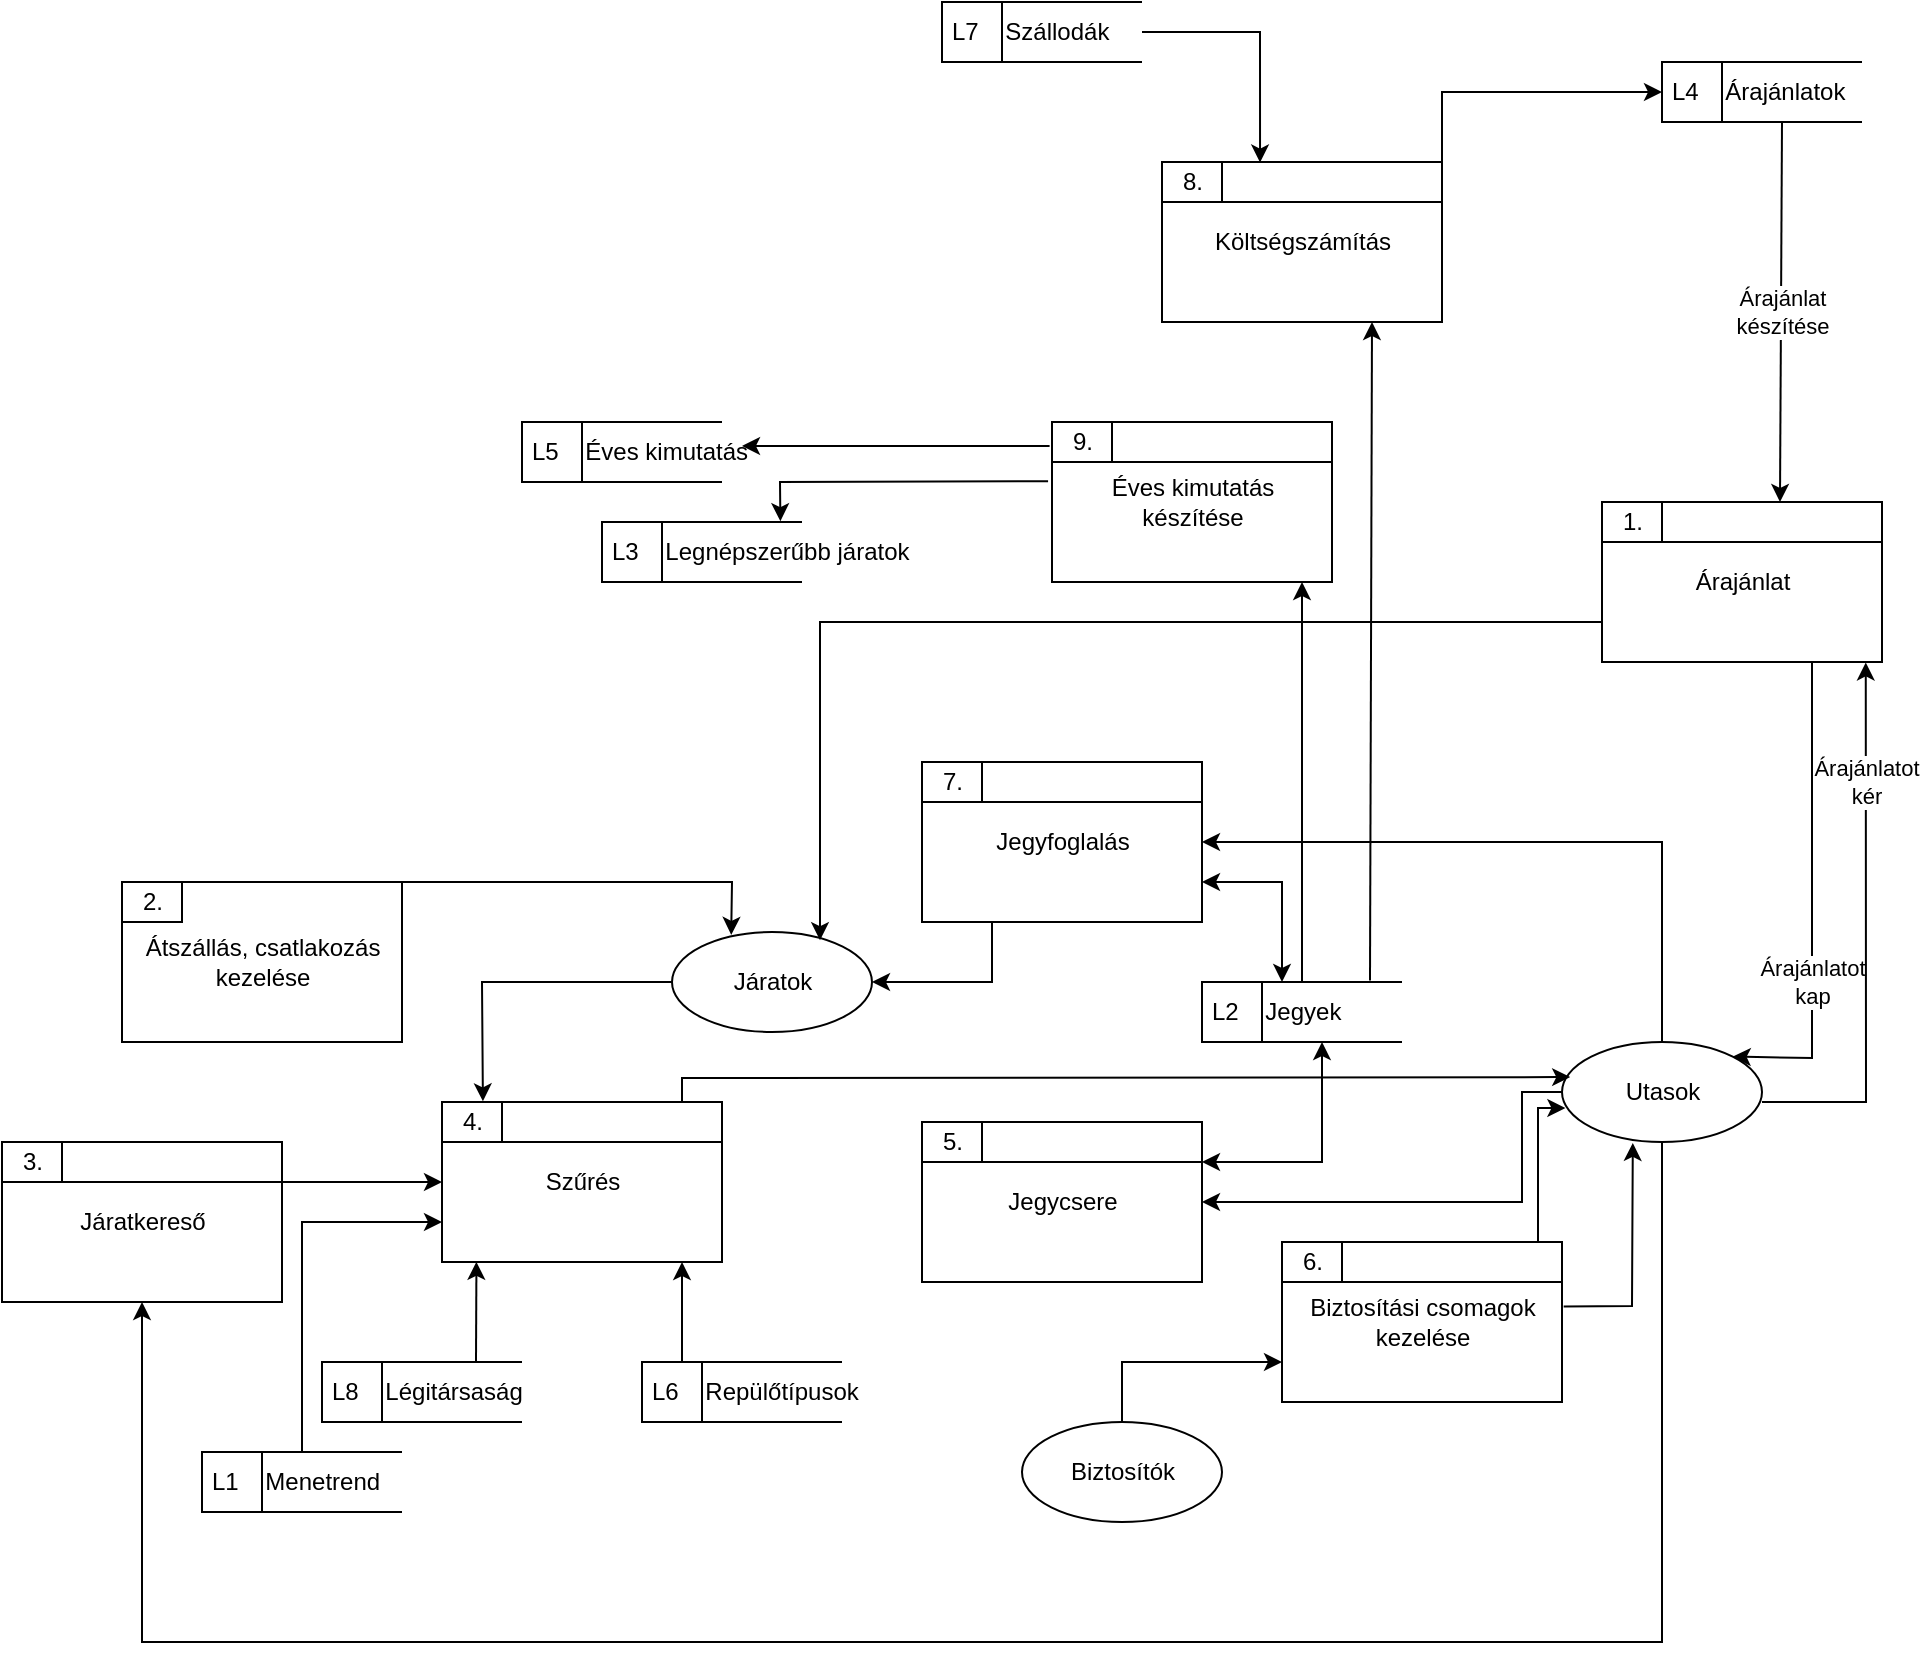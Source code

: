 <mxfile version="16.5.1" type="device"><diagram id="eq_LXVpaj4hJ-S999Isg" name="1 oldal"><mxGraphModel dx="1412" dy="1911" grid="1" gridSize="10" guides="1" tooltips="1" connect="1" arrows="1" fold="1" page="1" pageScale="1" pageWidth="850" pageHeight="1100" math="0" shadow="0"><root><mxCell id="0"/><mxCell id="1" parent="0"/><mxCell id="WV0hPoDVlpUfX9SHX1S3-1" value="" style="group" vertex="1" connectable="0" parent="1"><mxGeometry x="890" y="60" width="140" height="80" as="geometry"/></mxCell><mxCell id="WV0hPoDVlpUfX9SHX1S3-2" value="" style="html=1;dashed=0;whitespace=wrap;rounded=0;sketch=0;strokeColor=#000000;align=left;" vertex="1" parent="WV0hPoDVlpUfX9SHX1S3-1"><mxGeometry width="140" height="80" as="geometry"/></mxCell><mxCell id="WV0hPoDVlpUfX9SHX1S3-3" value="1." style="text;html=1;resizable=0;autosize=1;align=center;verticalAlign=middle;points=[];fillColor=none;rounded=0;sketch=0;strokeColor=#000000;" vertex="1" parent="WV0hPoDVlpUfX9SHX1S3-1"><mxGeometry width="30" height="20" as="geometry"/></mxCell><mxCell id="WV0hPoDVlpUfX9SHX1S3-4" value="Árajánlat" style="text;html=1;resizable=0;autosize=1;align=center;verticalAlign=middle;points=[];fillColor=none;strokeColor=none;rounded=0;sketch=0;" vertex="1" parent="WV0hPoDVlpUfX9SHX1S3-1"><mxGeometry x="40" y="30" width="60" height="20" as="geometry"/></mxCell><mxCell id="WV0hPoDVlpUfX9SHX1S3-5" value="" style="rounded=0;whiteSpace=wrap;html=1;sketch=0;strokeColor=#000000;align=left;" vertex="1" parent="WV0hPoDVlpUfX9SHX1S3-1"><mxGeometry x="30.0" width="110" height="20" as="geometry"/></mxCell><mxCell id="WV0hPoDVlpUfX9SHX1S3-19" value="" style="html=1;dashed=0;whitespace=wrap;rounded=0;sketch=0;strokeColor=#000000;align=left;" vertex="1" parent="1"><mxGeometry x="90" y="380" width="140" height="80" as="geometry"/></mxCell><mxCell id="WV0hPoDVlpUfX9SHX1S3-20" value="1.1" style="text;html=1;resizable=0;autosize=1;align=center;verticalAlign=middle;points=[];fillColor=none;rounded=0;sketch=0;strokeColor=#000000;" vertex="1" parent="1"><mxGeometry x="90" y="380" width="30" height="20" as="geometry"/></mxCell><mxCell id="WV0hPoDVlpUfX9SHX1S3-21" value="&lt;div&gt;&lt;span&gt;Szervezeti egység&lt;/span&gt;&lt;/div&gt;" style="text;html=1;resizable=0;autosize=1;align=left;verticalAlign=middle;points=[];fillColor=none;rounded=0;sketch=0;strokeColor=#000000;" vertex="1" parent="1"><mxGeometry x="120" y="380" width="110" height="20" as="geometry"/></mxCell><mxCell id="WV0hPoDVlpUfX9SHX1S3-22" value="Folyamat" style="text;html=1;resizable=0;autosize=1;align=center;verticalAlign=middle;points=[];fillColor=none;strokeColor=none;rounded=0;sketch=0;" vertex="1" parent="1"><mxGeometry x="130" y="410" width="60" height="20" as="geometry"/></mxCell><mxCell id="WV0hPoDVlpUfX9SHX1S3-23" value="" style="group" vertex="1" connectable="0" parent="1"><mxGeometry x="90" y="380" width="140" height="80" as="geometry"/></mxCell><mxCell id="WV0hPoDVlpUfX9SHX1S3-24" value="" style="html=1;dashed=0;whitespace=wrap;rounded=0;sketch=0;strokeColor=#000000;align=left;" vertex="1" parent="WV0hPoDVlpUfX9SHX1S3-23"><mxGeometry width="140" height="80" as="geometry"/></mxCell><mxCell id="WV0hPoDVlpUfX9SHX1S3-25" value="3." style="text;html=1;resizable=0;autosize=1;align=center;verticalAlign=middle;points=[];fillColor=none;rounded=0;sketch=0;strokeColor=#000000;" vertex="1" parent="WV0hPoDVlpUfX9SHX1S3-23"><mxGeometry width="30" height="20" as="geometry"/></mxCell><mxCell id="WV0hPoDVlpUfX9SHX1S3-26" value="Járatkereső" style="text;html=1;resizable=0;autosize=1;align=center;verticalAlign=middle;points=[];fillColor=none;strokeColor=none;rounded=0;sketch=0;" vertex="1" parent="WV0hPoDVlpUfX9SHX1S3-23"><mxGeometry x="30" y="30" width="80" height="20" as="geometry"/></mxCell><mxCell id="WV0hPoDVlpUfX9SHX1S3-27" value="" style="rounded=0;whiteSpace=wrap;html=1;sketch=0;strokeColor=#000000;align=left;" vertex="1" parent="WV0hPoDVlpUfX9SHX1S3-23"><mxGeometry x="30.0" width="110" height="20" as="geometry"/></mxCell><mxCell id="WV0hPoDVlpUfX9SHX1S3-28" value="" style="group" vertex="1" connectable="0" parent="1"><mxGeometry x="150.0" y="250" width="140" height="80" as="geometry"/></mxCell><mxCell id="WV0hPoDVlpUfX9SHX1S3-29" value="" style="html=1;dashed=0;whitespace=wrap;rounded=0;sketch=0;strokeColor=#000000;align=left;" vertex="1" parent="WV0hPoDVlpUfX9SHX1S3-28"><mxGeometry width="140" height="80" as="geometry"/></mxCell><mxCell id="WV0hPoDVlpUfX9SHX1S3-30" value="2." style="text;html=1;resizable=0;autosize=1;align=center;verticalAlign=middle;points=[];fillColor=none;rounded=0;sketch=0;strokeColor=#000000;" vertex="1" parent="WV0hPoDVlpUfX9SHX1S3-28"><mxGeometry width="30" height="20" as="geometry"/></mxCell><mxCell id="WV0hPoDVlpUfX9SHX1S3-31" value="Átszállás, csatlakozás&lt;br&gt;kezelése" style="text;html=1;resizable=0;autosize=1;align=center;verticalAlign=middle;points=[];fillColor=none;strokeColor=none;rounded=0;sketch=0;" vertex="1" parent="WV0hPoDVlpUfX9SHX1S3-28"><mxGeometry x="5" y="25" width="130" height="30" as="geometry"/></mxCell><mxCell id="WV0hPoDVlpUfX9SHX1S3-32" value="" style="rounded=0;whiteSpace=wrap;html=1;sketch=0;strokeColor=#000000;align=left;" vertex="1" parent="WV0hPoDVlpUfX9SHX1S3-28"><mxGeometry x="30" y="20" width="110" as="geometry"/></mxCell><mxCell id="WV0hPoDVlpUfX9SHX1S3-33" value="" style="group" vertex="1" connectable="0" parent="1"><mxGeometry x="310" y="360" width="140" height="80" as="geometry"/></mxCell><mxCell id="WV0hPoDVlpUfX9SHX1S3-34" value="" style="html=1;dashed=0;whitespace=wrap;rounded=0;sketch=0;strokeColor=#000000;align=left;" vertex="1" parent="WV0hPoDVlpUfX9SHX1S3-33"><mxGeometry width="140" height="80" as="geometry"/></mxCell><mxCell id="WV0hPoDVlpUfX9SHX1S3-35" value="4." style="text;html=1;resizable=0;autosize=1;align=center;verticalAlign=middle;points=[];fillColor=none;rounded=0;sketch=0;strokeColor=#000000;" vertex="1" parent="WV0hPoDVlpUfX9SHX1S3-33"><mxGeometry width="30" height="20" as="geometry"/></mxCell><mxCell id="WV0hPoDVlpUfX9SHX1S3-36" value="Szűrés" style="text;html=1;resizable=0;autosize=1;align=center;verticalAlign=middle;points=[];fillColor=none;strokeColor=none;rounded=0;sketch=0;" vertex="1" parent="WV0hPoDVlpUfX9SHX1S3-33"><mxGeometry x="45" y="30" width="50" height="20" as="geometry"/></mxCell><mxCell id="WV0hPoDVlpUfX9SHX1S3-37" value="" style="rounded=0;whiteSpace=wrap;html=1;sketch=0;strokeColor=#000000;align=left;" vertex="1" parent="WV0hPoDVlpUfX9SHX1S3-33"><mxGeometry x="30.0" width="110" height="20" as="geometry"/></mxCell><mxCell id="WV0hPoDVlpUfX9SHX1S3-38" value="" style="group" vertex="1" connectable="0" parent="1"><mxGeometry x="550" y="370" width="140" height="80" as="geometry"/></mxCell><mxCell id="WV0hPoDVlpUfX9SHX1S3-39" value="" style="html=1;dashed=0;whitespace=wrap;rounded=0;sketch=0;strokeColor=#000000;align=left;" vertex="1" parent="WV0hPoDVlpUfX9SHX1S3-38"><mxGeometry width="140" height="80" as="geometry"/></mxCell><mxCell id="WV0hPoDVlpUfX9SHX1S3-40" value="5." style="text;html=1;resizable=0;autosize=1;align=center;verticalAlign=middle;points=[];fillColor=none;rounded=0;sketch=0;strokeColor=#000000;" vertex="1" parent="WV0hPoDVlpUfX9SHX1S3-38"><mxGeometry width="30" height="20" as="geometry"/></mxCell><mxCell id="WV0hPoDVlpUfX9SHX1S3-41" value="Jegycsere" style="text;html=1;resizable=0;autosize=1;align=center;verticalAlign=middle;points=[];fillColor=none;strokeColor=none;rounded=0;sketch=0;" vertex="1" parent="WV0hPoDVlpUfX9SHX1S3-38"><mxGeometry x="35" y="30" width="70" height="20" as="geometry"/></mxCell><mxCell id="WV0hPoDVlpUfX9SHX1S3-42" value="" style="rounded=0;whiteSpace=wrap;html=1;sketch=0;strokeColor=#000000;align=left;" vertex="1" parent="WV0hPoDVlpUfX9SHX1S3-38"><mxGeometry x="30.0" width="110" height="20" as="geometry"/></mxCell><mxCell id="WV0hPoDVlpUfX9SHX1S3-43" value="" style="group" vertex="1" connectable="0" parent="1"><mxGeometry x="730" y="430" width="140" height="80" as="geometry"/></mxCell><mxCell id="WV0hPoDVlpUfX9SHX1S3-44" value="" style="html=1;dashed=0;whitespace=wrap;rounded=0;sketch=0;strokeColor=#000000;align=left;" vertex="1" parent="WV0hPoDVlpUfX9SHX1S3-43"><mxGeometry width="140" height="80" as="geometry"/></mxCell><mxCell id="WV0hPoDVlpUfX9SHX1S3-45" value="6." style="text;html=1;resizable=0;autosize=1;align=center;verticalAlign=middle;points=[];fillColor=none;rounded=0;sketch=0;strokeColor=#000000;" vertex="1" parent="WV0hPoDVlpUfX9SHX1S3-43"><mxGeometry width="30" height="20" as="geometry"/></mxCell><mxCell id="WV0hPoDVlpUfX9SHX1S3-46" value="Biztosítási csomagok&lt;br&gt;kezelése" style="text;html=1;resizable=0;autosize=1;align=center;verticalAlign=middle;points=[];fillColor=none;strokeColor=none;rounded=0;sketch=0;" vertex="1" parent="WV0hPoDVlpUfX9SHX1S3-43"><mxGeometry x="5" y="25" width="130" height="30" as="geometry"/></mxCell><mxCell id="WV0hPoDVlpUfX9SHX1S3-47" value="" style="rounded=0;whiteSpace=wrap;html=1;sketch=0;strokeColor=#000000;align=left;" vertex="1" parent="WV0hPoDVlpUfX9SHX1S3-43"><mxGeometry x="30.0" width="110" height="20" as="geometry"/></mxCell><mxCell id="WV0hPoDVlpUfX9SHX1S3-48" value="" style="group" vertex="1" connectable="0" parent="1"><mxGeometry x="550" y="190" width="140" height="80" as="geometry"/></mxCell><mxCell id="WV0hPoDVlpUfX9SHX1S3-49" value="" style="html=1;dashed=0;whitespace=wrap;rounded=0;sketch=0;strokeColor=#000000;align=left;" vertex="1" parent="WV0hPoDVlpUfX9SHX1S3-48"><mxGeometry width="140" height="80" as="geometry"/></mxCell><mxCell id="WV0hPoDVlpUfX9SHX1S3-50" value="7." style="text;html=1;resizable=0;autosize=1;align=center;verticalAlign=middle;points=[];fillColor=none;rounded=0;sketch=0;strokeColor=#000000;" vertex="1" parent="WV0hPoDVlpUfX9SHX1S3-48"><mxGeometry width="30" height="20" as="geometry"/></mxCell><mxCell id="WV0hPoDVlpUfX9SHX1S3-51" value="Jegyfoglalás" style="text;html=1;resizable=0;autosize=1;align=center;verticalAlign=middle;points=[];fillColor=none;strokeColor=none;rounded=0;sketch=0;" vertex="1" parent="WV0hPoDVlpUfX9SHX1S3-48"><mxGeometry x="30" y="30" width="80" height="20" as="geometry"/></mxCell><mxCell id="WV0hPoDVlpUfX9SHX1S3-52" value="" style="rounded=0;whiteSpace=wrap;html=1;sketch=0;strokeColor=#000000;align=left;" vertex="1" parent="WV0hPoDVlpUfX9SHX1S3-48"><mxGeometry x="30.0" width="110" height="20" as="geometry"/></mxCell><mxCell id="WV0hPoDVlpUfX9SHX1S3-58" value="L1&lt;span style=&quot;white-space: pre&quot;&gt;&#9;&lt;/span&gt;Menetrend&lt;span style=&quot;white-space: pre&quot;&gt;&#9;&lt;/span&gt;" style="html=1;dashed=0;whitespace=wrap;shape=mxgraph.dfd.dataStoreID;align=left;spacingLeft=3;points=[[0,0],[0.5,0],[1,0],[0,0.5],[1,0.5],[0,1],[0.5,1],[1,1]];" vertex="1" parent="1"><mxGeometry x="190" y="535" width="100" height="30" as="geometry"/></mxCell><mxCell id="WV0hPoDVlpUfX9SHX1S3-59" value="L2&lt;span style=&quot;white-space: pre&quot;&gt;&#9;&lt;/span&gt;Jegyek" style="html=1;dashed=0;whitespace=wrap;shape=mxgraph.dfd.dataStoreID;align=left;spacingLeft=3;points=[[0,0],[0.5,0],[1,0],[0,0.5],[1,0.5],[0,1],[0.5,1],[1,1]];" vertex="1" parent="1"><mxGeometry x="690" y="300" width="100" height="30" as="geometry"/></mxCell><mxCell id="WV0hPoDVlpUfX9SHX1S3-60" value="L3&lt;span style=&quot;white-space: pre&quot;&gt;&#9;&lt;/span&gt;Legnépszerűbb járatok" style="html=1;dashed=0;whitespace=wrap;shape=mxgraph.dfd.dataStoreID;align=left;spacingLeft=3;points=[[0,0],[0.5,0],[1,0],[0,0.5],[1,0.5],[0,1],[0.5,1],[1,1]];" vertex="1" parent="1"><mxGeometry x="390" y="70" width="100" height="30" as="geometry"/></mxCell><mxCell id="WV0hPoDVlpUfX9SHX1S3-61" value="L4&lt;span style=&quot;white-space: pre&quot;&gt;&#9;&lt;/span&gt;Árajánlatok" style="html=1;dashed=0;whitespace=wrap;shape=mxgraph.dfd.dataStoreID;align=left;spacingLeft=3;points=[[0,0],[0.5,0],[1,0],[0,0.5],[1,0.5],[0,1],[0.5,1],[1,1]];" vertex="1" parent="1"><mxGeometry x="920" y="-160" width="100" height="30" as="geometry"/></mxCell><mxCell id="WV0hPoDVlpUfX9SHX1S3-62" value="L5&lt;span style=&quot;white-space: pre&quot;&gt;&#9;&lt;/span&gt;Éves kimutatás" style="html=1;dashed=0;whitespace=wrap;shape=mxgraph.dfd.dataStoreID;align=left;spacingLeft=3;points=[[0,0],[0.5,0],[1,0],[0,0.5],[1,0.5],[0,1],[0.5,1],[1,1]];" vertex="1" parent="1"><mxGeometry x="350" y="20" width="100" height="30" as="geometry"/></mxCell><mxCell id="WV0hPoDVlpUfX9SHX1S3-63" value="L6&lt;span style=&quot;white-space: pre&quot;&gt;&#9;&lt;/span&gt;Repülőtípusok" style="html=1;dashed=0;whitespace=wrap;shape=mxgraph.dfd.dataStoreID;align=left;spacingLeft=3;points=[[0,0],[0.5,0],[1,0],[0,0.5],[1,0.5],[0,1],[0.5,1],[1,1]];" vertex="1" parent="1"><mxGeometry x="410" y="490" width="100" height="30" as="geometry"/></mxCell><mxCell id="WV0hPoDVlpUfX9SHX1S3-64" value="L7&lt;span style=&quot;white-space: pre&quot;&gt;&#9;&lt;/span&gt;Szállodák" style="html=1;dashed=0;whitespace=wrap;shape=mxgraph.dfd.dataStoreID;align=left;spacingLeft=3;points=[[0,0],[0.5,0],[1,0],[0,0.5],[1,0.5],[0,1],[0.5,1],[1,1]];" vertex="1" parent="1"><mxGeometry x="560" y="-190" width="100" height="30" as="geometry"/></mxCell><mxCell id="WV0hPoDVlpUfX9SHX1S3-66" value="Utasok" style="shape=ellipse;html=1;dashed=0;whitespace=wrap;perimeter=ellipsePerimeter;" vertex="1" parent="1"><mxGeometry x="870" y="330" width="100" height="50" as="geometry"/></mxCell><mxCell id="WV0hPoDVlpUfX9SHX1S3-67" value="Járatok" style="shape=ellipse;html=1;dashed=0;whitespace=wrap;perimeter=ellipsePerimeter;" vertex="1" parent="1"><mxGeometry x="425" y="275" width="100" height="50" as="geometry"/></mxCell><mxCell id="WV0hPoDVlpUfX9SHX1S3-69" value="L8&lt;span style=&quot;white-space: pre&quot;&gt;&#9;&lt;/span&gt;Légitársaság" style="html=1;dashed=0;whitespace=wrap;shape=mxgraph.dfd.dataStoreID;align=left;spacingLeft=3;points=[[0,0],[0.5,0],[1,0],[0,0.5],[1,0.5],[0,1],[0.5,1],[1,1]];" vertex="1" parent="1"><mxGeometry x="250" y="490" width="100" height="30" as="geometry"/></mxCell><mxCell id="WV0hPoDVlpUfX9SHX1S3-70" value="Biztosítók" style="shape=ellipse;html=1;dashed=0;whitespace=wrap;perimeter=ellipsePerimeter;" vertex="1" parent="1"><mxGeometry x="600" y="520" width="100" height="50" as="geometry"/></mxCell><mxCell id="WV0hPoDVlpUfX9SHX1S3-71" value="" style="endArrow=classic;html=1;rounded=0;exitX=0.5;exitY=0;exitDx=0;exitDy=0;entryX=0;entryY=0.75;entryDx=0;entryDy=0;" edge="1" parent="1" source="WV0hPoDVlpUfX9SHX1S3-70" target="WV0hPoDVlpUfX9SHX1S3-44"><mxGeometry width="50" height="50" relative="1" as="geometry"><mxPoint x="1010" y="440" as="sourcePoint"/><mxPoint x="870" y="470" as="targetPoint"/><Array as="points"><mxPoint x="650" y="490"/></Array></mxGeometry></mxCell><mxCell id="WV0hPoDVlpUfX9SHX1S3-74" value="" style="endArrow=classic;html=1;rounded=0;exitX=1.006;exitY=0.403;exitDx=0;exitDy=0;entryX=0.354;entryY=1.009;entryDx=0;entryDy=0;entryPerimeter=0;exitPerimeter=0;" edge="1" parent="1" source="WV0hPoDVlpUfX9SHX1S3-44" target="WV0hPoDVlpUfX9SHX1S3-66"><mxGeometry width="50" height="50" relative="1" as="geometry"><mxPoint x="920" y="570" as="sourcePoint"/><mxPoint x="970" y="520" as="targetPoint"/><Array as="points"><mxPoint x="905" y="462"/></Array></mxGeometry></mxCell><mxCell id="WV0hPoDVlpUfX9SHX1S3-54" value="" style="html=1;dashed=0;whitespace=wrap;rounded=0;sketch=0;strokeColor=#000000;align=left;" vertex="1" parent="1"><mxGeometry x="670" y="-110" width="140" height="80" as="geometry"/></mxCell><mxCell id="WV0hPoDVlpUfX9SHX1S3-55" value="8." style="text;html=1;resizable=0;autosize=1;align=center;verticalAlign=middle;points=[];fillColor=none;rounded=0;sketch=0;strokeColor=#000000;" vertex="1" parent="1"><mxGeometry x="670" y="-110" width="30" height="20" as="geometry"/></mxCell><mxCell id="WV0hPoDVlpUfX9SHX1S3-56" value="Költségszámítás" style="text;html=1;resizable=0;autosize=1;align=center;verticalAlign=middle;points=[];fillColor=none;strokeColor=none;rounded=0;sketch=0;" vertex="1" parent="1"><mxGeometry x="690" y="-80" width="100" height="20" as="geometry"/></mxCell><mxCell id="WV0hPoDVlpUfX9SHX1S3-57" value="" style="rounded=0;whiteSpace=wrap;html=1;sketch=0;strokeColor=#000000;align=left;" vertex="1" parent="1"><mxGeometry x="700.0" y="-110" width="110" height="20" as="geometry"/></mxCell><mxCell id="WV0hPoDVlpUfX9SHX1S3-75" value="" style="endArrow=classic;startArrow=classic;html=1;rounded=0;exitX=0.4;exitY=0;exitDx=0;exitDy=0;exitPerimeter=0;entryX=1;entryY=0.75;entryDx=0;entryDy=0;" edge="1" parent="1" source="WV0hPoDVlpUfX9SHX1S3-59" target="WV0hPoDVlpUfX9SHX1S3-49"><mxGeometry width="50" height="50" relative="1" as="geometry"><mxPoint x="600" y="320" as="sourcePoint"/><mxPoint x="650" y="270" as="targetPoint"/><Array as="points"><mxPoint x="730" y="250"/></Array></mxGeometry></mxCell><mxCell id="WV0hPoDVlpUfX9SHX1S3-76" value="" style="endArrow=classic;startArrow=classic;html=1;rounded=0;exitX=1;exitY=0.25;exitDx=0;exitDy=0;" edge="1" parent="1" source="WV0hPoDVlpUfX9SHX1S3-39"><mxGeometry width="50" height="50" relative="1" as="geometry"><mxPoint x="670" y="390" as="sourcePoint"/><mxPoint x="750" y="330" as="targetPoint"/><Array as="points"><mxPoint x="750" y="390"/></Array></mxGeometry></mxCell><mxCell id="WV0hPoDVlpUfX9SHX1S3-78" value="" style="endArrow=classic;html=1;rounded=0;entryX=1;entryY=0.5;entryDx=0;entryDy=0;exitX=0.25;exitY=1;exitDx=0;exitDy=0;" edge="1" parent="1" source="WV0hPoDVlpUfX9SHX1S3-49" target="WV0hPoDVlpUfX9SHX1S3-67"><mxGeometry width="50" height="50" relative="1" as="geometry"><mxPoint x="690" y="317" as="sourcePoint"/><mxPoint x="450" y="250" as="targetPoint"/><Array as="points"><mxPoint x="585" y="300"/></Array></mxGeometry></mxCell><mxCell id="WV0hPoDVlpUfX9SHX1S3-80" value="" style="endArrow=classic;html=1;rounded=0;entryX=0.74;entryY=0.082;entryDx=0;entryDy=0;entryPerimeter=0;exitX=0;exitY=0.75;exitDx=0;exitDy=0;" edge="1" parent="1" source="WV0hPoDVlpUfX9SHX1S3-2" target="WV0hPoDVlpUfX9SHX1S3-67"><mxGeometry width="50" height="50" relative="1" as="geometry"><mxPoint x="310" y="290" as="sourcePoint"/><mxPoint x="360" y="240" as="targetPoint"/><Array as="points"><mxPoint x="499" y="120"/></Array></mxGeometry></mxCell><mxCell id="WV0hPoDVlpUfX9SHX1S3-81" value="" style="endArrow=classic;html=1;rounded=0;exitX=1;exitY=0;exitDx=0;exitDy=0;entryX=0.296;entryY=0.029;entryDx=0;entryDy=0;entryPerimeter=0;" edge="1" parent="1" source="WV0hPoDVlpUfX9SHX1S3-29" target="WV0hPoDVlpUfX9SHX1S3-67"><mxGeometry width="50" height="50" relative="1" as="geometry"><mxPoint x="400" y="300" as="sourcePoint"/><mxPoint x="480" y="260" as="targetPoint"/><Array as="points"><mxPoint x="200" y="250"/><mxPoint x="455" y="250"/></Array></mxGeometry></mxCell><mxCell id="WV0hPoDVlpUfX9SHX1S3-82" value="" style="endArrow=classic;html=1;rounded=0;entryX=0;entryY=0.5;entryDx=0;entryDy=0;exitX=1;exitY=0.25;exitDx=0;exitDy=0;" edge="1" parent="1" source="WV0hPoDVlpUfX9SHX1S3-24" target="WV0hPoDVlpUfX9SHX1S3-34"><mxGeometry width="50" height="50" relative="1" as="geometry"><mxPoint x="200" y="380" as="sourcePoint"/><mxPoint x="230" y="330" as="targetPoint"/><Array as="points"/></mxGeometry></mxCell><mxCell id="WV0hPoDVlpUfX9SHX1S3-83" value="" style="endArrow=classic;html=1;rounded=0;entryX=0;entryY=0.5;entryDx=0;entryDy=0;exitX=1;exitY=0.5;exitDx=0;exitDy=0;" edge="1" parent="1" source="WV0hPoDVlpUfX9SHX1S3-54" target="WV0hPoDVlpUfX9SHX1S3-61"><mxGeometry width="50" height="50" relative="1" as="geometry"><mxPoint x="675" y="-189" as="sourcePoint"/><mxPoint x="675" y="-190" as="targetPoint"/><Array as="points"><mxPoint x="810" y="-145"/></Array></mxGeometry></mxCell><mxCell id="WV0hPoDVlpUfX9SHX1S3-85" value="" style="endArrow=classic;html=1;rounded=0;entryX=0.173;entryY=0.013;entryDx=0;entryDy=0;exitX=1;exitY=0.5;exitDx=0;exitDy=0;entryPerimeter=0;" edge="1" parent="1" source="WV0hPoDVlpUfX9SHX1S3-64" target="WV0hPoDVlpUfX9SHX1S3-57"><mxGeometry width="50" height="50" relative="1" as="geometry"><mxPoint x="685" y="-55" as="sourcePoint"/><mxPoint x="735" y="-105" as="targetPoint"/><Array as="points"><mxPoint x="719" y="-175"/></Array></mxGeometry></mxCell><mxCell id="WV0hPoDVlpUfX9SHX1S3-86" value="" style="group" vertex="1" connectable="0" parent="1"><mxGeometry x="615" y="20" width="140" height="80" as="geometry"/></mxCell><mxCell id="WV0hPoDVlpUfX9SHX1S3-87" value="" style="html=1;dashed=0;whitespace=wrap;rounded=0;sketch=0;strokeColor=#000000;align=left;" vertex="1" parent="WV0hPoDVlpUfX9SHX1S3-86"><mxGeometry width="140" height="80" as="geometry"/></mxCell><mxCell id="WV0hPoDVlpUfX9SHX1S3-88" value="9." style="text;html=1;resizable=0;autosize=1;align=center;verticalAlign=middle;points=[];fillColor=none;rounded=0;sketch=0;strokeColor=#000000;" vertex="1" parent="WV0hPoDVlpUfX9SHX1S3-86"><mxGeometry width="30" height="20" as="geometry"/></mxCell><mxCell id="WV0hPoDVlpUfX9SHX1S3-89" value="Éves kimutatás&lt;br&gt;készítése" style="text;html=1;resizable=0;autosize=1;align=center;verticalAlign=middle;points=[];fillColor=none;strokeColor=none;rounded=0;sketch=0;" vertex="1" parent="WV0hPoDVlpUfX9SHX1S3-86"><mxGeometry x="20" y="25" width="100" height="30" as="geometry"/></mxCell><mxCell id="WV0hPoDVlpUfX9SHX1S3-90" value="" style="rounded=0;whiteSpace=wrap;html=1;sketch=0;strokeColor=#000000;align=left;" vertex="1" parent="WV0hPoDVlpUfX9SHX1S3-86"><mxGeometry x="30.0" width="110" height="20" as="geometry"/></mxCell><mxCell id="WV0hPoDVlpUfX9SHX1S3-92" value="" style="endArrow=classic;html=1;rounded=0;" edge="1" parent="1" source="WV0hPoDVlpUfX9SHX1S3-59"><mxGeometry width="50" height="50" relative="1" as="geometry"><mxPoint x="750" y="190" as="sourcePoint"/><mxPoint x="740" y="100" as="targetPoint"/></mxGeometry></mxCell><mxCell id="WV0hPoDVlpUfX9SHX1S3-91" value="" style="endArrow=classic;html=1;rounded=0;exitX=-0.04;exitY=0.6;exitDx=0;exitDy=0;exitPerimeter=0;" edge="1" parent="1" source="WV0hPoDVlpUfX9SHX1S3-88"><mxGeometry width="50" height="50" relative="1" as="geometry"><mxPoint x="70" y="195" as="sourcePoint"/><mxPoint x="460" y="32" as="targetPoint"/><Array as="points"/></mxGeometry></mxCell><mxCell id="WV0hPoDVlpUfX9SHX1S3-94" value="" style="endArrow=classic;html=1;rounded=0;exitX=-0.014;exitY=0.37;exitDx=0;exitDy=0;entryX=0.892;entryY=-0.013;entryDx=0;entryDy=0;entryPerimeter=0;exitPerimeter=0;" edge="1" parent="1" source="WV0hPoDVlpUfX9SHX1S3-87" target="WV0hPoDVlpUfX9SHX1S3-60"><mxGeometry width="50" height="50" relative="1" as="geometry"><mxPoint x="570" y="100" as="sourcePoint"/><mxPoint x="620" y="50" as="targetPoint"/><Array as="points"><mxPoint x="479" y="50"/></Array></mxGeometry></mxCell><mxCell id="WV0hPoDVlpUfX9SHX1S3-97" value="" style="endArrow=classic;html=1;rounded=0;entryX=0.123;entryY=0.999;entryDx=0;entryDy=0;entryPerimeter=0;" edge="1" parent="1" target="WV0hPoDVlpUfX9SHX1S3-34"><mxGeometry width="50" height="50" relative="1" as="geometry"><mxPoint x="327" y="490" as="sourcePoint"/><mxPoint x="390" y="460" as="targetPoint"/></mxGeometry></mxCell><mxCell id="WV0hPoDVlpUfX9SHX1S3-98" value="" style="endArrow=classic;html=1;rounded=0;exitX=0.2;exitY=0;exitDx=0;exitDy=0;exitPerimeter=0;" edge="1" parent="1" source="WV0hPoDVlpUfX9SHX1S3-63"><mxGeometry width="50" height="50" relative="1" as="geometry"><mxPoint x="440" y="480" as="sourcePoint"/><mxPoint x="430" y="440" as="targetPoint"/></mxGeometry></mxCell><mxCell id="WV0hPoDVlpUfX9SHX1S3-99" value="" style="endArrow=classic;html=1;rounded=0;exitX=0.84;exitY=-0.025;exitDx=0;exitDy=0;exitPerimeter=0;entryX=0.75;entryY=1;entryDx=0;entryDy=0;" edge="1" parent="1" source="WV0hPoDVlpUfX9SHX1S3-59" target="WV0hPoDVlpUfX9SHX1S3-54"><mxGeometry width="50" height="50" relative="1" as="geometry"><mxPoint x="790" y="-30" as="sourcePoint"/><mxPoint x="760" y="-10" as="targetPoint"/></mxGeometry></mxCell><mxCell id="WV0hPoDVlpUfX9SHX1S3-100" value="" style="endArrow=classic;html=1;rounded=0;exitX=0.5;exitY=0;exitDx=0;exitDy=0;entryX=1;entryY=0.5;entryDx=0;entryDy=0;" edge="1" parent="1" source="WV0hPoDVlpUfX9SHX1S3-66" target="WV0hPoDVlpUfX9SHX1S3-49"><mxGeometry width="50" height="50" relative="1" as="geometry"><mxPoint x="870" y="310" as="sourcePoint"/><mxPoint x="920" y="260" as="targetPoint"/><Array as="points"><mxPoint x="920" y="230"/></Array></mxGeometry></mxCell><mxCell id="WV0hPoDVlpUfX9SHX1S3-101" value="" style="endArrow=classic;html=1;rounded=0;entryX=1;entryY=0.5;entryDx=0;entryDy=0;exitX=0;exitY=0.5;exitDx=0;exitDy=0;" edge="1" parent="1" source="WV0hPoDVlpUfX9SHX1S3-66" target="WV0hPoDVlpUfX9SHX1S3-39"><mxGeometry width="50" height="50" relative="1" as="geometry"><mxPoint x="830" y="360" as="sourcePoint"/><mxPoint x="880" y="310" as="targetPoint"/><Array as="points"><mxPoint x="850" y="355"/><mxPoint x="850" y="410"/></Array></mxGeometry></mxCell><mxCell id="WV0hPoDVlpUfX9SHX1S3-102" value="Árajánlatot&lt;br&gt;kap" style="endArrow=classic;html=1;rounded=0;entryX=1;entryY=0;entryDx=0;entryDy=0;exitX=0.75;exitY=1;exitDx=0;exitDy=0;" edge="1" parent="1" source="WV0hPoDVlpUfX9SHX1S3-2" target="WV0hPoDVlpUfX9SHX1S3-66"><mxGeometry x="0.348" width="50" height="50" relative="1" as="geometry"><mxPoint x="960" y="210" as="sourcePoint"/><mxPoint x="1010" y="160" as="targetPoint"/><Array as="points"><mxPoint x="995" y="338"/></Array><mxPoint as="offset"/></mxGeometry></mxCell><mxCell id="WV0hPoDVlpUfX9SHX1S3-103" value="Árajánlat&lt;br&gt;készítése" style="endArrow=classic;html=1;rounded=0;" edge="1" parent="1"><mxGeometry width="50" height="50" relative="1" as="geometry"><mxPoint x="980" y="-130" as="sourcePoint"/><mxPoint x="979" y="60" as="targetPoint"/></mxGeometry></mxCell><mxCell id="WV0hPoDVlpUfX9SHX1S3-104" value="" style="endArrow=classic;html=1;rounded=0;exitX=0.5;exitY=1;exitDx=0;exitDy=0;entryX=0.5;entryY=1;entryDx=0;entryDy=0;" edge="1" parent="1" source="WV0hPoDVlpUfX9SHX1S3-66" target="WV0hPoDVlpUfX9SHX1S3-24"><mxGeometry width="50" height="50" relative="1" as="geometry"><mxPoint x="920" y="480" as="sourcePoint"/><mxPoint x="920" y="640" as="targetPoint"/><Array as="points"><mxPoint x="920" y="630"/><mxPoint x="230" y="630"/><mxPoint x="160" y="630"/></Array></mxGeometry></mxCell><mxCell id="WV0hPoDVlpUfX9SHX1S3-106" value="Árajánlatot&lt;br&gt;kér" style="endArrow=classic;html=1;rounded=0;entryX=0.942;entryY=1.003;entryDx=0;entryDy=0;entryPerimeter=0;" edge="1" parent="1" target="WV0hPoDVlpUfX9SHX1S3-2"><mxGeometry x="0.56" width="50" height="50" relative="1" as="geometry"><mxPoint x="970" y="360" as="sourcePoint"/><mxPoint x="1020" y="310" as="targetPoint"/><Array as="points"><mxPoint x="1022" y="360"/></Array><mxPoint as="offset"/></mxGeometry></mxCell><mxCell id="WV0hPoDVlpUfX9SHX1S3-108" value="" style="endArrow=classic;html=1;rounded=0;entryX=0;entryY=0.75;entryDx=0;entryDy=0;exitX=0.5;exitY=0;exitDx=0;exitDy=0;" edge="1" parent="1" source="WV0hPoDVlpUfX9SHX1S3-58" target="WV0hPoDVlpUfX9SHX1S3-34"><mxGeometry width="50" height="50" relative="1" as="geometry"><mxPoint x="240" y="510" as="sourcePoint"/><mxPoint x="240" y="300" as="targetPoint"/><Array as="points"><mxPoint x="240" y="420"/></Array></mxGeometry></mxCell><mxCell id="WV0hPoDVlpUfX9SHX1S3-109" value="" style="endArrow=classic;html=1;rounded=0;entryX=0.041;entryY=0.351;entryDx=0;entryDy=0;entryPerimeter=0;" edge="1" parent="1" target="WV0hPoDVlpUfX9SHX1S3-66"><mxGeometry width="50" height="50" relative="1" as="geometry"><mxPoint x="430" y="360" as="sourcePoint"/><mxPoint x="500" y="330" as="targetPoint"/><Array as="points"><mxPoint x="430" y="348"/></Array></mxGeometry></mxCell><mxCell id="WV0hPoDVlpUfX9SHX1S3-110" value="" style="endArrow=classic;html=1;rounded=0;exitX=0;exitY=0.5;exitDx=0;exitDy=0;entryX=0.682;entryY=-0.018;entryDx=0;entryDy=0;entryPerimeter=0;" edge="1" parent="1" source="WV0hPoDVlpUfX9SHX1S3-67" target="WV0hPoDVlpUfX9SHX1S3-35"><mxGeometry width="50" height="50" relative="1" as="geometry"><mxPoint x="330" y="340" as="sourcePoint"/><mxPoint x="380" y="290" as="targetPoint"/><Array as="points"><mxPoint x="330" y="300"/></Array></mxGeometry></mxCell><mxCell id="WV0hPoDVlpUfX9SHX1S3-112" value="" style="endArrow=classic;html=1;rounded=0;entryX=0.017;entryY=0.66;entryDx=0;entryDy=0;entryPerimeter=0;" edge="1" parent="1" target="WV0hPoDVlpUfX9SHX1S3-66"><mxGeometry width="50" height="50" relative="1" as="geometry"><mxPoint x="858" y="430" as="sourcePoint"/><mxPoint x="900" y="380" as="targetPoint"/><Array as="points"><mxPoint x="858" y="363"/></Array></mxGeometry></mxCell></root></mxGraphModel></diagram></mxfile>